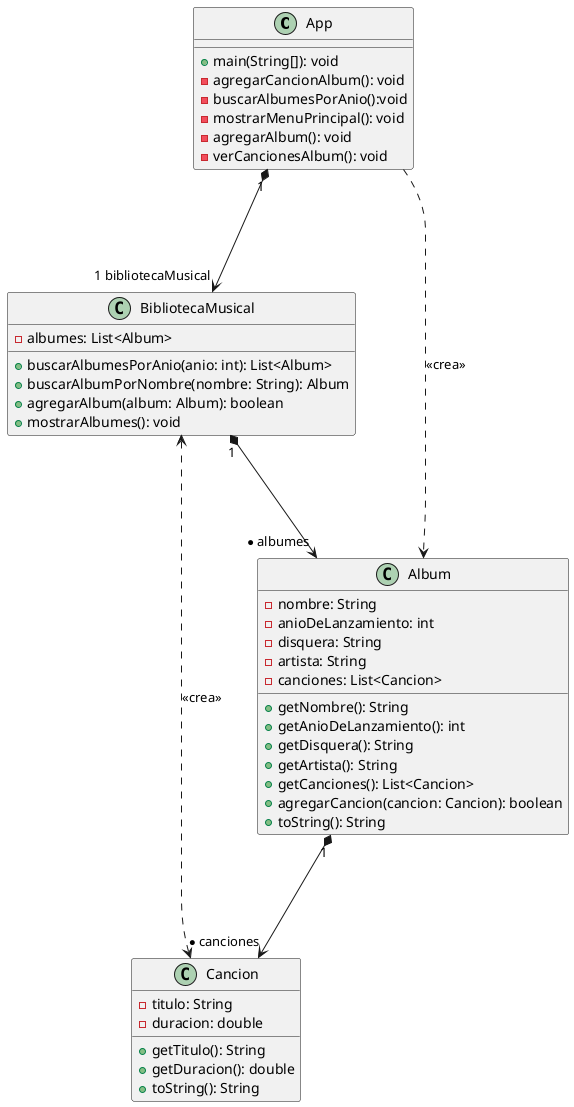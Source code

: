 @startuml
class App {
  +main(String[]): void
  -agregarCancionAlbum(): void
  -buscarAlbumesPorAnio():void
  -mostrarMenuPrincipal(): void
  -agregarAlbum(): void
  -verCancionesAlbum(): void
}

class BibliotecaMusical {
  -albumes: List<Album>
  +buscarAlbumesPorAnio(anio: int): List<Album>
  +buscarAlbumPorNombre(nombre: String): Album
  +agregarAlbum(album: Album): boolean
  +mostrarAlbumes(): void
}

class Album {
  -nombre: String
  -anioDeLanzamiento: int
  -disquera: String
  -artista: String
  -canciones: List<Cancion>
  +getNombre(): String
  +getAnioDeLanzamiento(): int
  +getDisquera(): String
  +getArtista(): String
  +getCanciones(): List<Cancion>
  +agregarCancion(cancion: Cancion): boolean
  +toString(): String
}

class Cancion {
  -titulo: String
  -duracion: double
  +getTitulo(): String
  +getDuracion(): double
  +toString(): String
}

App "1" *---> "1 bibliotecaMusical" BibliotecaMusical
BibliotecaMusical "1" *---> "*albumes" Album
Album "1" *---> "*canciones" Cancion

App ...> Album: <<crea>>
BibliotecaMusical <...> Cancion : <<crea>>


@enduml